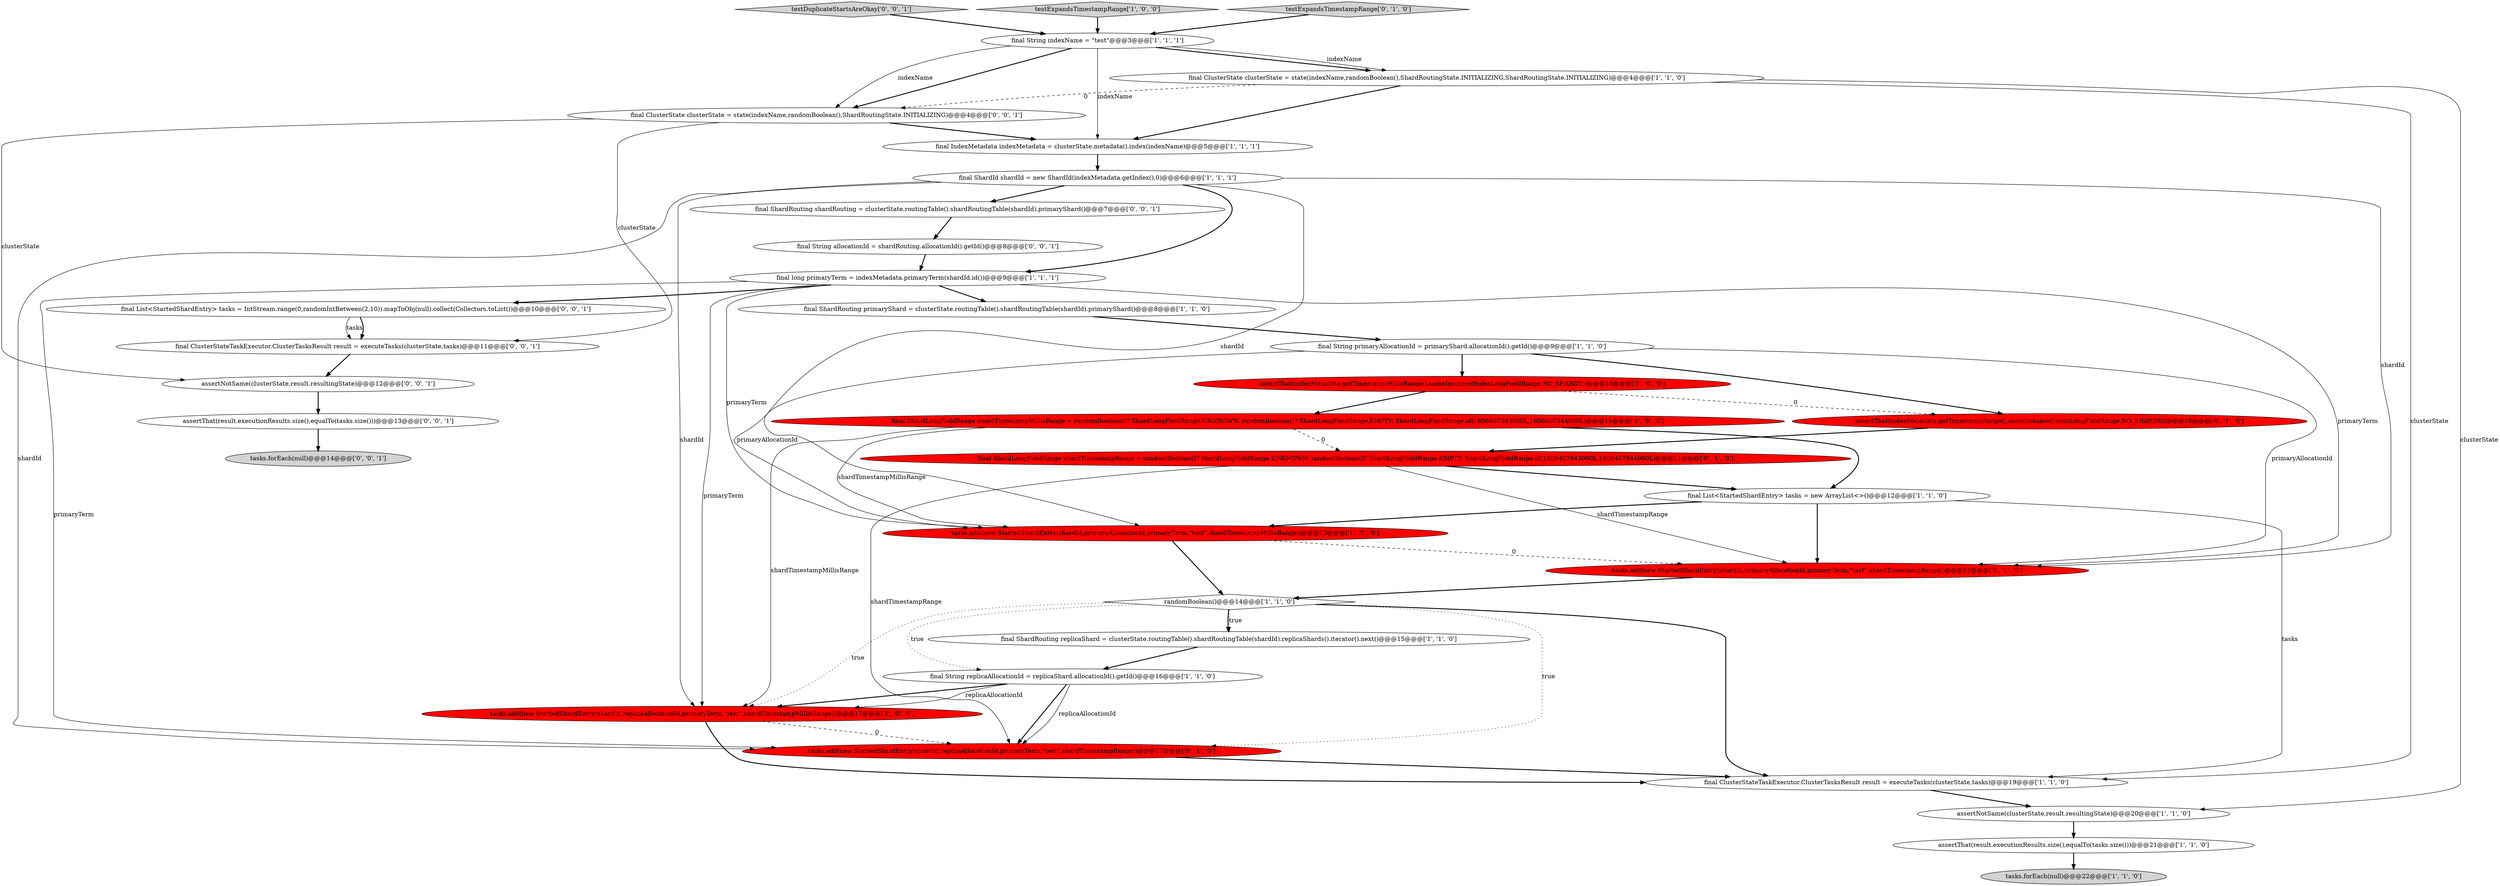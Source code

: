 digraph {
8 [style = filled, label = "final ShardLongFieldRange shardTimestampMillisRange = randomBoolean()? ShardLongFieldRange.UNKNOWN: randomBoolean()? ShardLongFieldRange.EMPTY: ShardLongFieldRange.of(1606407943000L,1606407944000L)@@@11@@@['1', '0', '0']", fillcolor = red, shape = ellipse image = "AAA1AAABBB1BBB"];
18 [style = filled, label = "tasks.add(new StartedShardEntry(shardId,replicaAllocationId,primaryTerm,\"test\",shardTimestampMillisRange))@@@17@@@['1', '0', '0']", fillcolor = red, shape = ellipse image = "AAA1AAABBB1BBB"];
28 [style = filled, label = "testDuplicateStartsAreOkay['0', '0', '1']", fillcolor = lightgray, shape = diamond image = "AAA0AAABBB3BBB"];
32 [style = filled, label = "assertNotSame(clusterState,result.resultingState)@@@12@@@['0', '0', '1']", fillcolor = white, shape = ellipse image = "AAA0AAABBB3BBB"];
5 [style = filled, label = "randomBoolean()@@@14@@@['1', '1', '0']", fillcolor = white, shape = diamond image = "AAA0AAABBB1BBB"];
11 [style = filled, label = "testExpandsTimestampRange['1', '0', '0']", fillcolor = lightgray, shape = diamond image = "AAA0AAABBB1BBB"];
9 [style = filled, label = "final ShardRouting primaryShard = clusterState.routingTable().shardRoutingTable(shardId).primaryShard()@@@8@@@['1', '1', '0']", fillcolor = white, shape = ellipse image = "AAA0AAABBB1BBB"];
6 [style = filled, label = "final ClusterStateTaskExecutor.ClusterTasksResult result = executeTasks(clusterState,tasks)@@@19@@@['1', '1', '0']", fillcolor = white, shape = ellipse image = "AAA0AAABBB1BBB"];
17 [style = filled, label = "tasks.add(new StartedShardEntry(shardId,primaryAllocationId,primaryTerm,\"test\",shardTimestampMillisRange))@@@13@@@['1', '0', '0']", fillcolor = red, shape = ellipse image = "AAA1AAABBB1BBB"];
12 [style = filled, label = "assertThat(indexMetadata.getTimestampMillisRange(),sameInstance(IndexLongFieldRange.NO_SHARDS))@@@10@@@['1', '0', '0']", fillcolor = red, shape = ellipse image = "AAA1AAABBB1BBB"];
20 [style = filled, label = "assertThat(indexMetadata.getTimestampRange(),sameInstance(IndexLongFieldRange.NO_SHARDS))@@@10@@@['0', '1', '0']", fillcolor = red, shape = ellipse image = "AAA1AAABBB2BBB"];
0 [style = filled, label = "final String indexName = \"test\"@@@3@@@['1', '1', '1']", fillcolor = white, shape = ellipse image = "AAA0AAABBB1BBB"];
15 [style = filled, label = "final ShardId shardId = new ShardId(indexMetadata.getIndex(),0)@@@6@@@['1', '1', '1']", fillcolor = white, shape = ellipse image = "AAA0AAABBB1BBB"];
21 [style = filled, label = "final ShardLongFieldRange shardTimestampRange = randomBoolean()? ShardLongFieldRange.UNKNOWN: randomBoolean()? ShardLongFieldRange.EMPTY: ShardLongFieldRange.of(1606407943000L,1606407944000L)@@@11@@@['0', '1', '0']", fillcolor = red, shape = ellipse image = "AAA1AAABBB2BBB"];
23 [style = filled, label = "tasks.add(new StartedShardEntry(shardId,primaryAllocationId,primaryTerm,\"test\",shardTimestampRange))@@@13@@@['0', '1', '0']", fillcolor = red, shape = ellipse image = "AAA1AAABBB2BBB"];
10 [style = filled, label = "final String primaryAllocationId = primaryShard.allocationId().getId()@@@9@@@['1', '1', '0']", fillcolor = white, shape = ellipse image = "AAA0AAABBB1BBB"];
1 [style = filled, label = "final long primaryTerm = indexMetadata.primaryTerm(shardId.id())@@@9@@@['1', '1', '1']", fillcolor = white, shape = ellipse image = "AAA0AAABBB1BBB"];
13 [style = filled, label = "tasks.forEach(null)@@@22@@@['1', '1', '0']", fillcolor = lightgray, shape = ellipse image = "AAA0AAABBB1BBB"];
29 [style = filled, label = "tasks.forEach(null)@@@14@@@['0', '0', '1']", fillcolor = lightgray, shape = ellipse image = "AAA0AAABBB3BBB"];
25 [style = filled, label = "final ClusterState clusterState = state(indexName,randomBoolean(),ShardRoutingState.INITIALIZING)@@@4@@@['0', '0', '1']", fillcolor = white, shape = ellipse image = "AAA0AAABBB3BBB"];
33 [style = filled, label = "final ClusterStateTaskExecutor.ClusterTasksResult result = executeTasks(clusterState,tasks)@@@11@@@['0', '0', '1']", fillcolor = white, shape = ellipse image = "AAA0AAABBB3BBB"];
27 [style = filled, label = "assertThat(result.executionResults.size(),equalTo(tasks.size()))@@@13@@@['0', '0', '1']", fillcolor = white, shape = ellipse image = "AAA0AAABBB3BBB"];
14 [style = filled, label = "final IndexMetadata indexMetadata = clusterState.metadata().index(indexName)@@@5@@@['1', '1', '1']", fillcolor = white, shape = ellipse image = "AAA0AAABBB1BBB"];
26 [style = filled, label = "final List<StartedShardEntry> tasks = IntStream.range(0,randomIntBetween(2,10)).mapToObj(null).collect(Collectors.toList())@@@10@@@['0', '0', '1']", fillcolor = white, shape = ellipse image = "AAA0AAABBB3BBB"];
19 [style = filled, label = "final List<StartedShardEntry> tasks = new ArrayList<>()@@@12@@@['1', '1', '0']", fillcolor = white, shape = ellipse image = "AAA0AAABBB1BBB"];
31 [style = filled, label = "final String allocationId = shardRouting.allocationId().getId()@@@8@@@['0', '0', '1']", fillcolor = white, shape = ellipse image = "AAA0AAABBB3BBB"];
4 [style = filled, label = "assertThat(result.executionResults.size(),equalTo(tasks.size()))@@@21@@@['1', '1', '0']", fillcolor = white, shape = ellipse image = "AAA0AAABBB1BBB"];
3 [style = filled, label = "final String replicaAllocationId = replicaShard.allocationId().getId()@@@16@@@['1', '1', '0']", fillcolor = white, shape = ellipse image = "AAA0AAABBB1BBB"];
7 [style = filled, label = "final ShardRouting replicaShard = clusterState.routingTable().shardRoutingTable(shardId).replicaShards().iterator().next()@@@15@@@['1', '1', '0']", fillcolor = white, shape = ellipse image = "AAA0AAABBB1BBB"];
24 [style = filled, label = "tasks.add(new StartedShardEntry(shardId,replicaAllocationId,primaryTerm,\"test\",shardTimestampRange))@@@17@@@['0', '1', '0']", fillcolor = red, shape = ellipse image = "AAA1AAABBB2BBB"];
30 [style = filled, label = "final ShardRouting shardRouting = clusterState.routingTable().shardRoutingTable(shardId).primaryShard()@@@7@@@['0', '0', '1']", fillcolor = white, shape = ellipse image = "AAA0AAABBB3BBB"];
2 [style = filled, label = "final ClusterState clusterState = state(indexName,randomBoolean(),ShardRoutingState.INITIALIZING,ShardRoutingState.INITIALIZING)@@@4@@@['1', '1', '0']", fillcolor = white, shape = ellipse image = "AAA0AAABBB1BBB"];
22 [style = filled, label = "testExpandsTimestampRange['0', '1', '0']", fillcolor = lightgray, shape = diamond image = "AAA0AAABBB2BBB"];
16 [style = filled, label = "assertNotSame(clusterState,result.resultingState)@@@20@@@['1', '1', '0']", fillcolor = white, shape = ellipse image = "AAA0AAABBB1BBB"];
10->17 [style = solid, label="primaryAllocationId"];
19->6 [style = solid, label="tasks"];
17->5 [style = bold, label=""];
10->20 [style = bold, label=""];
12->20 [style = dashed, label="0"];
15->18 [style = solid, label="shardId"];
23->5 [style = bold, label=""];
21->19 [style = bold, label=""];
5->18 [style = dotted, label="true"];
3->24 [style = bold, label=""];
8->19 [style = bold, label=""];
1->17 [style = solid, label="primaryTerm"];
0->2 [style = bold, label=""];
4->13 [style = bold, label=""];
15->24 [style = solid, label="shardId"];
8->18 [style = solid, label="shardTimestampMillisRange"];
32->27 [style = bold, label=""];
19->17 [style = bold, label=""];
21->23 [style = solid, label="shardTimestampRange"];
9->10 [style = bold, label=""];
25->14 [style = bold, label=""];
15->30 [style = bold, label=""];
31->1 [style = bold, label=""];
1->26 [style = bold, label=""];
0->2 [style = solid, label="indexName"];
5->3 [style = dotted, label="true"];
8->21 [style = dashed, label="0"];
0->14 [style = solid, label="indexName"];
7->3 [style = bold, label=""];
1->9 [style = bold, label=""];
15->17 [style = solid, label="shardId"];
3->18 [style = solid, label="replicaAllocationId"];
3->18 [style = bold, label=""];
20->21 [style = bold, label=""];
28->0 [style = bold, label=""];
5->24 [style = dotted, label="true"];
25->32 [style = solid, label="clusterState"];
11->0 [style = bold, label=""];
1->24 [style = solid, label="primaryTerm"];
8->17 [style = solid, label="shardTimestampMillisRange"];
22->0 [style = bold, label=""];
1->23 [style = solid, label="primaryTerm"];
5->6 [style = bold, label=""];
18->6 [style = bold, label=""];
0->25 [style = bold, label=""];
10->12 [style = bold, label=""];
12->8 [style = bold, label=""];
1->18 [style = solid, label="primaryTerm"];
6->16 [style = bold, label=""];
19->23 [style = bold, label=""];
30->31 [style = bold, label=""];
26->33 [style = solid, label="tasks"];
2->14 [style = bold, label=""];
5->7 [style = dotted, label="true"];
2->25 [style = dashed, label="0"];
2->16 [style = solid, label="clusterState"];
2->6 [style = solid, label="clusterState"];
5->7 [style = bold, label=""];
33->32 [style = bold, label=""];
21->24 [style = solid, label="shardTimestampRange"];
14->15 [style = bold, label=""];
10->23 [style = solid, label="primaryAllocationId"];
17->23 [style = dashed, label="0"];
15->23 [style = solid, label="shardId"];
16->4 [style = bold, label=""];
27->29 [style = bold, label=""];
24->6 [style = bold, label=""];
3->24 [style = solid, label="replicaAllocationId"];
26->33 [style = bold, label=""];
18->24 [style = dashed, label="0"];
25->33 [style = solid, label="clusterState"];
0->25 [style = solid, label="indexName"];
15->1 [style = bold, label=""];
}
